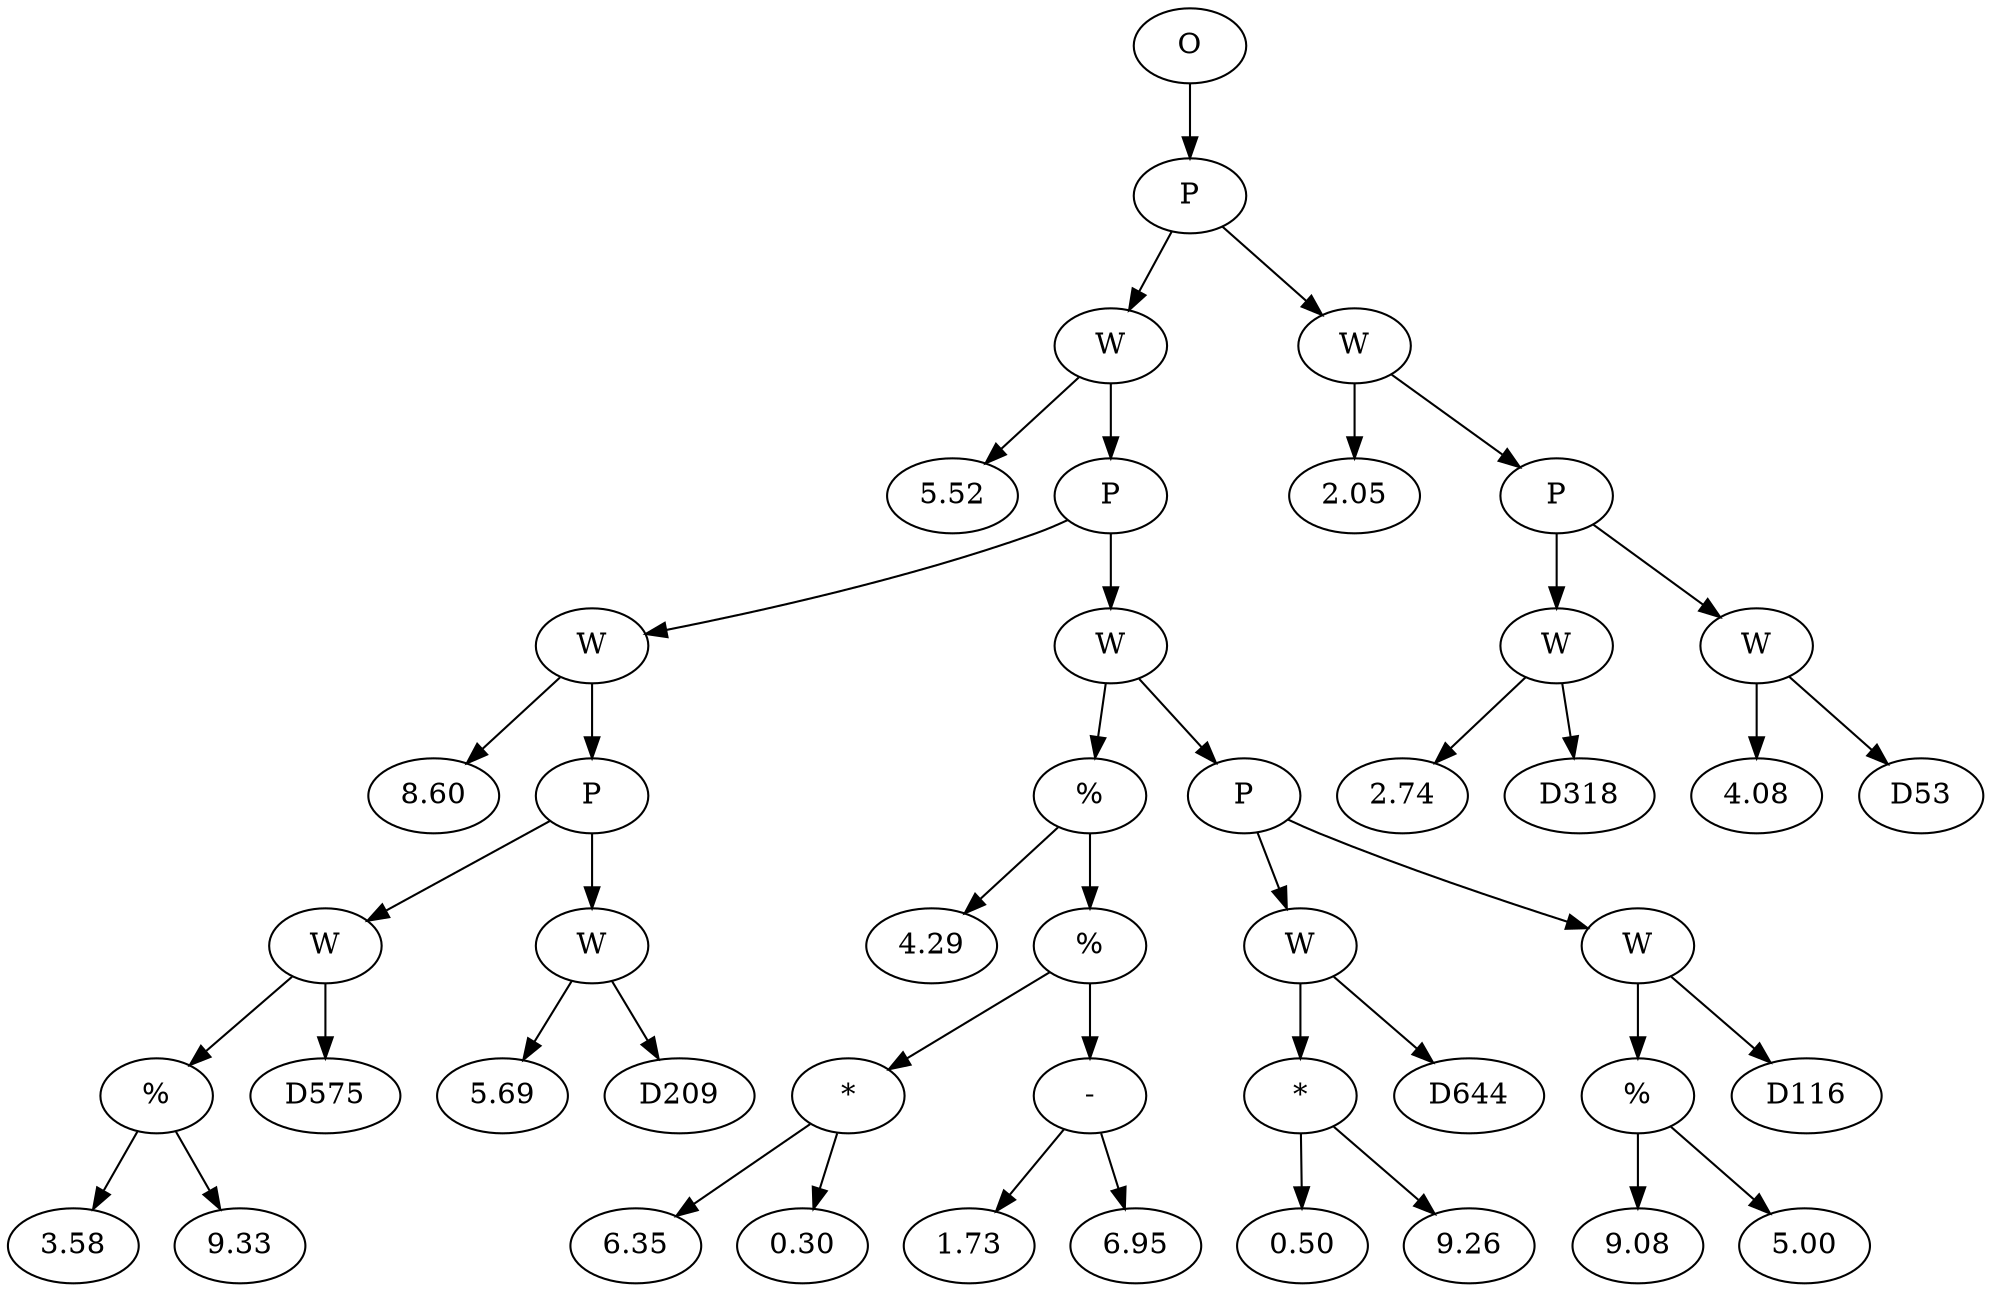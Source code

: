// Tree
digraph {
	17680487 [label=O]
	17680488 [label=P]
	17680487 -> 17680488
	17680489 [label=W]
	17680488 -> 17680489
	17680490 [label=5.52]
	17680489 -> 17680490
	17680491 [label=P]
	17680489 -> 17680491
	17680492 [label=W]
	17680491 -> 17680492
	17680493 [label=8.60]
	17680492 -> 17680493
	17680494 [label=P]
	17680492 -> 17680494
	17680495 [label=W]
	17680494 -> 17680495
	17680496 [label="%"]
	17680495 -> 17680496
	17680497 [label=3.58]
	17680496 -> 17680497
	17680498 [label=9.33]
	17680496 -> 17680498
	17680499 [label=D575]
	17680495 -> 17680499
	17680500 [label=W]
	17680494 -> 17680500
	17680501 [label=5.69]
	17680500 -> 17680501
	17680502 [label=D209]
	17680500 -> 17680502
	17680503 [label=W]
	17680491 -> 17680503
	17680504 [label="%"]
	17680503 -> 17680504
	17680505 [label=4.29]
	17680504 -> 17680505
	17680506 [label="%"]
	17680504 -> 17680506
	17680507 [label="*"]
	17680506 -> 17680507
	17680508 [label=6.35]
	17680507 -> 17680508
	17680509 [label=0.30]
	17680507 -> 17680509
	17680510 [label="-"]
	17680506 -> 17680510
	17680511 [label=1.73]
	17680510 -> 17680511
	17680512 [label=6.95]
	17680510 -> 17680512
	17680513 [label=P]
	17680503 -> 17680513
	17680514 [label=W]
	17680513 -> 17680514
	17680515 [label="*"]
	17680514 -> 17680515
	17680516 [label=0.50]
	17680515 -> 17680516
	17680517 [label=9.26]
	17680515 -> 17680517
	17680518 [label=D644]
	17680514 -> 17680518
	17680519 [label=W]
	17680513 -> 17680519
	17680520 [label="%"]
	17680519 -> 17680520
	17680521 [label=9.08]
	17680520 -> 17680521
	17680522 [label=5.00]
	17680520 -> 17680522
	17680523 [label=D116]
	17680519 -> 17680523
	17680524 [label=W]
	17680488 -> 17680524
	17680525 [label=2.05]
	17680524 -> 17680525
	17680526 [label=P]
	17680524 -> 17680526
	17680527 [label=W]
	17680526 -> 17680527
	17680528 [label=2.74]
	17680527 -> 17680528
	17680529 [label=D318]
	17680527 -> 17680529
	17680530 [label=W]
	17680526 -> 17680530
	17680531 [label=4.08]
	17680530 -> 17680531
	17680532 [label=D53]
	17680530 -> 17680532
}
